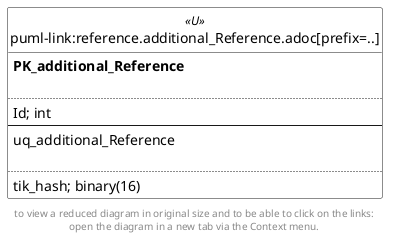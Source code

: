 @startuml
left to right direction
'top to bottom direction
hide circle
'avoide "." issues:
set namespaceSeparator none


skinparam class {
  BackgroundColor White
  BackgroundColor<<FN>> Yellow
  BackgroundColor<<FS>> Yellow
  BackgroundColor<<FT>> LightGray
  BackgroundColor<<IF>> Yellow
  BackgroundColor<<IS>> Yellow
  BackgroundColor<<P>> Aqua
  BackgroundColor<<PC>> Aqua
  BackgroundColor<<SN>> Yellow
  BackgroundColor<<SO>> SlateBlue
  BackgroundColor<<TF>> LightGray
  BackgroundColor<<TR>> Tomato
  BackgroundColor<<U>> White
  BackgroundColor<<V>> WhiteSmoke
  BackgroundColor<<X>> Aqua
}


entity "puml-link:reference.additional_Reference.adoc[prefix=..]" as reference.additional_Reference << U >> {
**PK_additional_Reference**

..
Id; int
--
uq_additional_Reference

..
tik_hash; binary(16)
}


footer
to view a reduced diagram in original size and to be able to click on the links:
open the diagram in a new tab via the Context menu.
end footer

@enduml

